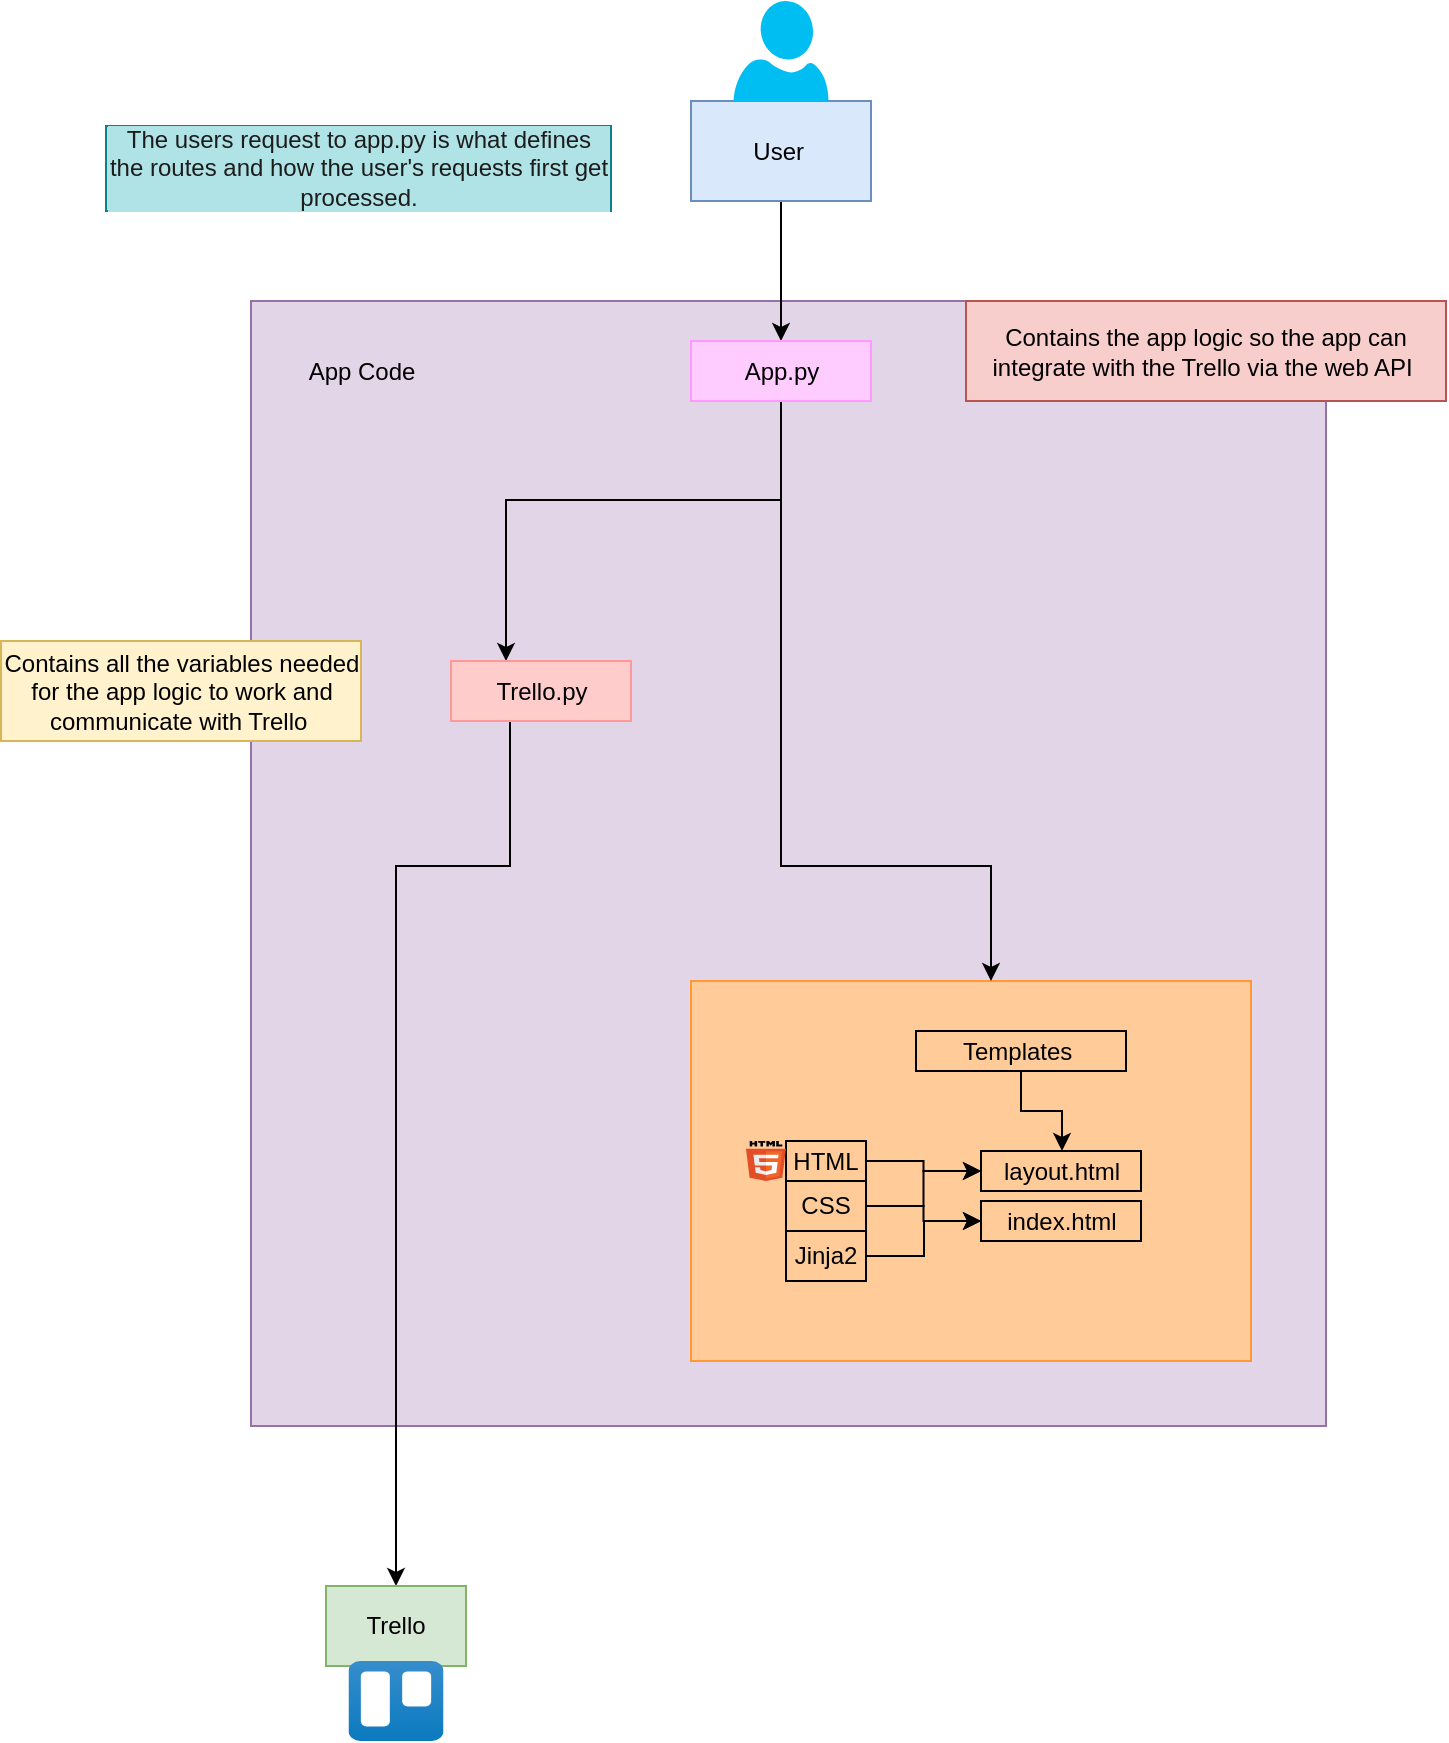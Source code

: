 <mxfile version="14.5.8" type="device"><diagram id="7gsgrtOPDCJioZIZRUqH" name="Page-1"><mxGraphModel dx="1772" dy="905" grid="1" gridSize="10" guides="1" tooltips="1" connect="1" arrows="1" fold="1" page="1" pageScale="1" pageWidth="827" pageHeight="1169" math="0" shadow="0"><root><mxCell id="0"/><mxCell id="1" parent="0"/><mxCell id="TccE5FvyAf2NPsylo8hw-43" value="" style="rounded=0;whiteSpace=wrap;html=1;strokeColor=#9673a6;fillColor=#e1d5e7;" vertex="1" parent="1"><mxGeometry x="172.5" y="167.5" width="537.5" height="562.5" as="geometry"/></mxCell><mxCell id="TccE5FvyAf2NPsylo8hw-38" value="" style="rounded=0;whiteSpace=wrap;html=1;fillColor=#FFCC99;strokeColor=#FF9933;" vertex="1" parent="1"><mxGeometry x="392.5" y="507.5" width="280" height="190" as="geometry"/></mxCell><mxCell id="TccE5FvyAf2NPsylo8hw-39" value="" style="edgeStyle=orthogonalEdgeStyle;rounded=0;orthogonalLoop=1;jettySize=auto;html=1;" edge="1" parent="1" source="TccE5FvyAf2NPsylo8hw-1" target="TccE5FvyAf2NPsylo8hw-2"><mxGeometry relative="1" as="geometry"/></mxCell><mxCell id="TccE5FvyAf2NPsylo8hw-1" value="User&amp;nbsp;" style="text;html=1;fillColor=#dae8fc;align=center;verticalAlign=middle;whiteSpace=wrap;rounded=0;strokeColor=#6c8ebf;" vertex="1" parent="1"><mxGeometry x="392.5" y="67.5" width="90" height="50" as="geometry"/></mxCell><mxCell id="TccE5FvyAf2NPsylo8hw-40" style="edgeStyle=orthogonalEdgeStyle;rounded=0;orthogonalLoop=1;jettySize=auto;html=1;entryX=0.5;entryY=0;entryDx=0;entryDy=0;" edge="1" parent="1" source="TccE5FvyAf2NPsylo8hw-2"><mxGeometry relative="1" as="geometry"><mxPoint x="542.5" y="507.5" as="targetPoint"/><Array as="points"><mxPoint x="438" y="450"/><mxPoint x="542" y="450"/></Array></mxGeometry></mxCell><mxCell id="TccE5FvyAf2NPsylo8hw-41" style="edgeStyle=orthogonalEdgeStyle;rounded=0;orthogonalLoop=1;jettySize=auto;html=1;" edge="1" parent="1" source="TccE5FvyAf2NPsylo8hw-2" target="TccE5FvyAf2NPsylo8hw-3"><mxGeometry relative="1" as="geometry"><Array as="points"><mxPoint x="438" y="267"/><mxPoint x="300" y="267"/></Array></mxGeometry></mxCell><mxCell id="TccE5FvyAf2NPsylo8hw-2" value="App.py" style="text;html=1;align=center;verticalAlign=middle;whiteSpace=wrap;rounded=0;fillColor=#FFCCFF;strokeColor=#FF99FF;" vertex="1" parent="1"><mxGeometry x="392.5" y="187.5" width="90" height="30" as="geometry"/></mxCell><mxCell id="TccE5FvyAf2NPsylo8hw-47" style="edgeStyle=orthogonalEdgeStyle;rounded=0;orthogonalLoop=1;jettySize=auto;html=1;entryX=0.5;entryY=0;entryDx=0;entryDy=0;" edge="1" parent="1" source="TccE5FvyAf2NPsylo8hw-3" target="TccE5FvyAf2NPsylo8hw-45"><mxGeometry relative="1" as="geometry"><mxPoint x="317.5" y="507.5" as="targetPoint"/><Array as="points"><mxPoint x="302" y="450"/><mxPoint x="245" y="450"/></Array></mxGeometry></mxCell><mxCell id="TccE5FvyAf2NPsylo8hw-3" value="Trello.py" style="text;html=1;fillColor=#ffcccc;align=center;verticalAlign=middle;whiteSpace=wrap;rounded=0;strokeColor=#FF9999;" vertex="1" parent="1"><mxGeometry x="272.5" y="347.5" width="90" height="30" as="geometry"/></mxCell><mxCell id="TccE5FvyAf2NPsylo8hw-17" value="" style="edgeStyle=orthogonalEdgeStyle;rounded=0;orthogonalLoop=1;jettySize=auto;html=1;" edge="1" parent="1" source="TccE5FvyAf2NPsylo8hw-4" target="TccE5FvyAf2NPsylo8hw-6"><mxGeometry relative="1" as="geometry"><Array as="points"><mxPoint x="558" y="572.5"/><mxPoint x="578" y="572.5"/></Array></mxGeometry></mxCell><mxCell id="TccE5FvyAf2NPsylo8hw-4" value="Templates&amp;nbsp;" style="text;html=1;fillColor=none;align=center;verticalAlign=middle;whiteSpace=wrap;rounded=0;strokeColor=#000000;" vertex="1" parent="1"><mxGeometry x="505" y="532.5" width="105" height="20" as="geometry"/></mxCell><mxCell id="TccE5FvyAf2NPsylo8hw-5" value="index.html" style="text;html=1;fillColor=none;align=center;verticalAlign=middle;whiteSpace=wrap;rounded=0;strokeColor=#000000;" vertex="1" parent="1"><mxGeometry x="537.5" y="617.5" width="80" height="20" as="geometry"/></mxCell><mxCell id="TccE5FvyAf2NPsylo8hw-6" value="layout.html" style="text;html=1;fillColor=none;align=center;verticalAlign=middle;whiteSpace=wrap;rounded=0;strokeColor=#000000;" vertex="1" parent="1"><mxGeometry x="537.5" y="592.5" width="80" height="20" as="geometry"/></mxCell><mxCell id="TccE5FvyAf2NPsylo8hw-32" style="edgeStyle=orthogonalEdgeStyle;rounded=0;orthogonalLoop=1;jettySize=auto;html=1;entryX=0;entryY=0.5;entryDx=0;entryDy=0;" edge="1" parent="1" source="TccE5FvyAf2NPsylo8hw-14" target="TccE5FvyAf2NPsylo8hw-5"><mxGeometry relative="1" as="geometry"><mxPoint x="536" y="627.5" as="targetPoint"/><Array as="points"><mxPoint x="509" y="644.5"/><mxPoint x="509" y="627.5"/></Array></mxGeometry></mxCell><mxCell id="TccE5FvyAf2NPsylo8hw-14" value="Jinja2" style="text;html=1;fillColor=none;align=center;verticalAlign=middle;whiteSpace=wrap;rounded=0;strokeColor=#000000;" vertex="1" parent="1"><mxGeometry x="440" y="632.5" width="40" height="25" as="geometry"/></mxCell><mxCell id="TccE5FvyAf2NPsylo8hw-34" value="" style="edgeStyle=orthogonalEdgeStyle;rounded=0;orthogonalLoop=1;jettySize=auto;html=1;" edge="1" parent="1" source="TccE5FvyAf2NPsylo8hw-15" target="TccE5FvyAf2NPsylo8hw-6"><mxGeometry relative="1" as="geometry"/></mxCell><mxCell id="TccE5FvyAf2NPsylo8hw-15" value="HTML" style="text;html=1;fillColor=none;align=center;verticalAlign=middle;whiteSpace=wrap;rounded=0;strokeColor=#000000;" vertex="1" parent="1"><mxGeometry x="440" y="587.5" width="40" height="20" as="geometry"/></mxCell><mxCell id="TccE5FvyAf2NPsylo8hw-36" style="edgeStyle=orthogonalEdgeStyle;rounded=0;orthogonalLoop=1;jettySize=auto;html=1;entryX=0;entryY=0.5;entryDx=0;entryDy=0;" edge="1" parent="1" source="TccE5FvyAf2NPsylo8hw-16" target="TccE5FvyAf2NPsylo8hw-6"><mxGeometry relative="1" as="geometry"/></mxCell><mxCell id="TccE5FvyAf2NPsylo8hw-37" style="edgeStyle=orthogonalEdgeStyle;rounded=0;orthogonalLoop=1;jettySize=auto;html=1;entryX=0;entryY=0.5;entryDx=0;entryDy=0;" edge="1" parent="1" source="TccE5FvyAf2NPsylo8hw-16" target="TccE5FvyAf2NPsylo8hw-5"><mxGeometry relative="1" as="geometry"/></mxCell><mxCell id="TccE5FvyAf2NPsylo8hw-16" value="CSS" style="text;html=1;fillColor=none;align=center;verticalAlign=middle;whiteSpace=wrap;rounded=0;strokeColor=#000000;" vertex="1" parent="1"><mxGeometry x="440" y="607.5" width="40" height="25" as="geometry"/></mxCell><mxCell id="TccE5FvyAf2NPsylo8hw-24" value="Contains all the variables needed for the app logic to work and communicate with Trello&amp;nbsp;" style="text;html=1;fillColor=#fff2cc;align=center;verticalAlign=middle;whiteSpace=wrap;rounded=0;strokeColor=#d6b656;" vertex="1" parent="1"><mxGeometry x="47.5" y="337.5" width="180" height="50" as="geometry"/></mxCell><mxCell id="TccE5FvyAf2NPsylo8hw-25" value="Contains the app logic so the app can integrate with the Trello via the web API&amp;nbsp;" style="text;html=1;fillColor=#f8cecc;align=center;verticalAlign=middle;whiteSpace=wrap;rounded=0;strokeColor=#b85450;" vertex="1" parent="1"><mxGeometry x="530" y="167.5" width="240" height="50" as="geometry"/></mxCell><mxCell id="TccE5FvyAf2NPsylo8hw-44" value="App Code" style="text;html=1;strokeColor=none;fillColor=none;align=center;verticalAlign=middle;whiteSpace=wrap;rounded=0;" vertex="1" parent="1"><mxGeometry x="192.5" y="187.5" width="70" height="30" as="geometry"/></mxCell><mxCell id="TccE5FvyAf2NPsylo8hw-45" value="Trello" style="text;html=1;fillColor=#d5e8d4;align=center;verticalAlign=middle;whiteSpace=wrap;rounded=0;strokeColor=#82b366;" vertex="1" parent="1"><mxGeometry x="210" y="810" width="70" height="40" as="geometry"/></mxCell><mxCell id="TccE5FvyAf2NPsylo8hw-48" value="" style="image;image=img/lib/atlassian/Trello_Logo.svg;strokeColor=#FF9999;fillColor=#FFCC99;" vertex="1" parent="1"><mxGeometry x="221.25" y="847.5" width="47.5" height="40" as="geometry"/></mxCell><mxCell id="TccE5FvyAf2NPsylo8hw-49" value="" style="dashed=0;outlineConnect=0;html=1;align=center;labelPosition=center;verticalLabelPosition=bottom;verticalAlign=top;shape=mxgraph.weblogos.html5;strokeColor=#FF9999;fillColor=#FFCC99;" vertex="1" parent="1"><mxGeometry x="420" y="587.5" width="20" height="20" as="geometry"/></mxCell><mxCell id="TccE5FvyAf2NPsylo8hw-50" value="" style="shape=image;html=1;verticalAlign=top;verticalLabelPosition=bottom;labelBackgroundColor=#ffffff;imageAspect=0;aspect=fixed;image=https://cdn1.iconfinder.com/data/icons/essentials-pack/96/code_coding_html_css_programming-128.png;strokeColor=#FF9999;fillColor=#FFCC99;" vertex="1" parent="1"><mxGeometry x="420" y="612.5" width="20" height="20" as="geometry"/></mxCell><mxCell id="TccE5FvyAf2NPsylo8hw-51" value="" style="shape=image;verticalLabelPosition=bottom;labelBackgroundColor=#ffffff;verticalAlign=top;aspect=fixed;imageAspect=0;image=https://quintagroup.com/cms/python/images/jinja2.png/@@images/919c2c3d-5b4e-4650-943a-b0df263f851b.png;" vertex="1" parent="1"><mxGeometry x="415" y="632.5" width="30" height="30" as="geometry"/></mxCell><mxCell id="TccE5FvyAf2NPsylo8hw-52" value="" style="verticalLabelPosition=bottom;html=1;verticalAlign=top;align=center;strokeColor=none;fillColor=#00BEF2;shape=mxgraph.azure.user;" vertex="1" parent="1"><mxGeometry x="413.75" y="17.5" width="47.5" height="50" as="geometry"/></mxCell><mxCell id="TccE5FvyAf2NPsylo8hw-55" value="&lt;span style=&quot;color: rgb(29, 28, 29); text-align: left;&quot;&gt;&lt;font style=&quot;font-size: 12px&quot;&gt;The users request to app.py is what defines the routes and how the user's requests first get processed.&lt;/font&gt;&lt;/span&gt;" style="text;html=1;fillColor=#b0e3e6;align=center;verticalAlign=middle;whiteSpace=wrap;rounded=0;strokeColor=#0e8088;labelBackgroundColor=#B0E3E6;" vertex="1" parent="1"><mxGeometry x="100" y="80" width="252.5" height="42.5" as="geometry"/></mxCell></root></mxGraphModel></diagram></mxfile>